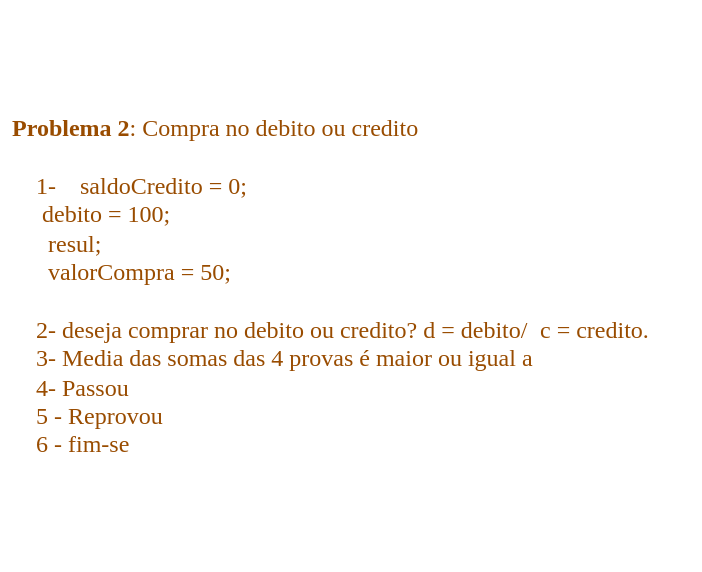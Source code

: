 <mxfile version="21.3.5" type="github">
  <diagram name="Página-1" id="gHFN58mkD_PLUvRyELKJ">
    <mxGraphModel dx="880" dy="484" grid="1" gridSize="10" guides="1" tooltips="1" connect="1" arrows="1" fold="1" page="1" pageScale="1" pageWidth="827" pageHeight="1169" math="0" shadow="0">
      <root>
        <mxCell id="0" />
        <mxCell id="1" parent="0" />
        <mxCell id="jU_Hz3wzQd2dTp-uLBH3-1" value="&lt;font color=&quot;#994c00&quot; face=&quot;Verdana&quot;&gt;&lt;b&gt;Problema 2&lt;/b&gt;: Compra no debito ou credito&lt;br&gt;&lt;br&gt;&lt;span style=&quot;&quot;&gt;&lt;span style=&quot;&quot;&gt;&amp;nbsp;&amp;nbsp;&amp;nbsp;&amp;nbsp;&lt;/span&gt;&lt;/span&gt;1-&lt;span style=&quot;&quot;&gt;&lt;span style=&quot;white-space: pre;&quot;&gt;&amp;nbsp;&amp;nbsp;&amp;nbsp;&amp;nbsp;&lt;/span&gt;&lt;/span&gt;&lt;/font&gt;&lt;font face=&quot;Verdana&quot; color=&quot;#994c00&quot;&gt;saldoCredito = 0;&lt;/font&gt;&lt;font color=&quot;#994c00&quot; face=&quot;Verdana&quot;&gt;&lt;div&gt;&amp;nbsp;&lt;span style=&quot;&quot;&gt;&lt;span style=&quot;white-space: pre;&quot;&gt;&amp;nbsp;&amp;nbsp;&amp;nbsp;&amp;nbsp;&lt;/span&gt;&lt;/span&gt;debito = 100;&lt;/div&gt;&lt;div&gt;&amp;nbsp; &lt;span style=&quot;&quot;&gt;&lt;span style=&quot;white-space: pre;&quot;&gt;&amp;nbsp;&amp;nbsp;&amp;nbsp;&amp;nbsp;&lt;/span&gt;&lt;/span&gt;resul;&lt;/div&gt;&lt;div&gt;&amp;nbsp; &lt;span style=&quot;&quot;&gt;&lt;span style=&quot;white-space: pre;&quot;&gt;&amp;nbsp;&amp;nbsp;&amp;nbsp;&amp;nbsp;&lt;/span&gt;&lt;/span&gt;valorCompra = 50;&lt;/div&gt;&lt;br&gt;&lt;span style=&quot;&quot;&gt;&lt;span style=&quot;&quot;&gt;&amp;nbsp;&amp;nbsp;&amp;nbsp;&amp;nbsp;&lt;/span&gt;&lt;/span&gt;2- deseja comprar no debito ou credito? d = debito/ &lt;span style=&quot;white-space: pre;&quot;&gt;&#x9;&lt;/span&gt;c = credito.&lt;br&gt;&lt;span style=&quot;&quot;&gt;&lt;span style=&quot;&quot;&gt;&amp;nbsp;&amp;nbsp;&amp;nbsp;&amp;nbsp;&lt;/span&gt;&lt;/span&gt;3- Media das somas das 4 provas é maior ou igual a&amp;nbsp;&lt;br&gt;&lt;span style=&quot;&quot;&gt;&lt;span style=&quot;&quot;&gt;&amp;nbsp;&amp;nbsp;&amp;nbsp;&amp;nbsp;&lt;/span&gt;&lt;/span&gt;4- Passou&lt;br&gt;&amp;nbsp; &amp;nbsp; 5 - Reprovou&lt;br&gt;&amp;nbsp; &amp;nbsp; 6 - fim-se&lt;/font&gt;" style="text;strokeColor=none;fillColor=none;align=left;verticalAlign=middle;spacingLeft=4;spacingRight=4;overflow=hidden;points=[[0,0.5],[1,0.5]];portConstraint=eastwest;rotatable=0;whiteSpace=wrap;html=1;" vertex="1" parent="1">
          <mxGeometry x="40" y="55" width="350" height="285" as="geometry" />
        </mxCell>
      </root>
    </mxGraphModel>
  </diagram>
</mxfile>
